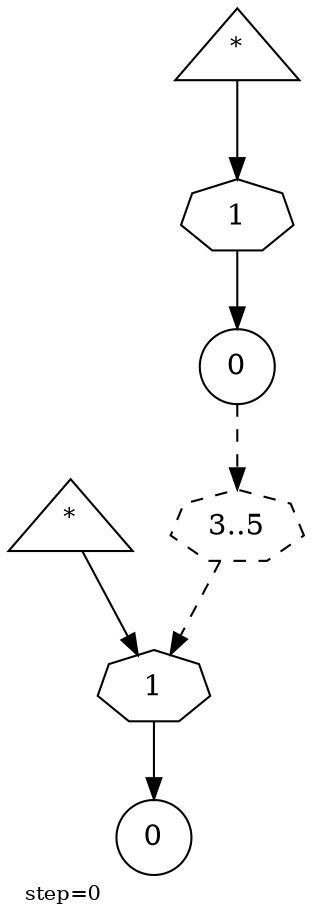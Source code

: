 digraph {
  graph  [labelloc=bottom,labeljust=left,fontsize="10",label="step=0"];
  "235" [shape=triangle,peripheries="1",label=<<SUP>*</SUP>>,labelfontcolor=black,color=black];
  "236" [shape=triangle,peripheries="1",label=<<SUP>*</SUP>>,labelfontcolor=black,color=black];
  "237" [shape=circle,peripheries="1",label=<0>,labelfontcolor=black,color=black];
  "239" [shape=circle,peripheries="1",label=<0>,labelfontcolor=black,color=black];
  "238" [label=<1>,peripheries="1",color=black,shape=septagon];
  "236" -> "238" [color=black];
  "238" -> "237" [color=black];
  "240" [label=<1>,peripheries="1",color=black,shape=septagon];
  "235" -> "240" [color=black];
  "240" -> "239" [color=black];
  "241" [label=<3..5>,peripheries="1",color=black,style=dashed,shape=septagon];
  "237" -> "241" [style=dashed,color=black];
  "241" -> "240" [style=dashed,color=black];
}